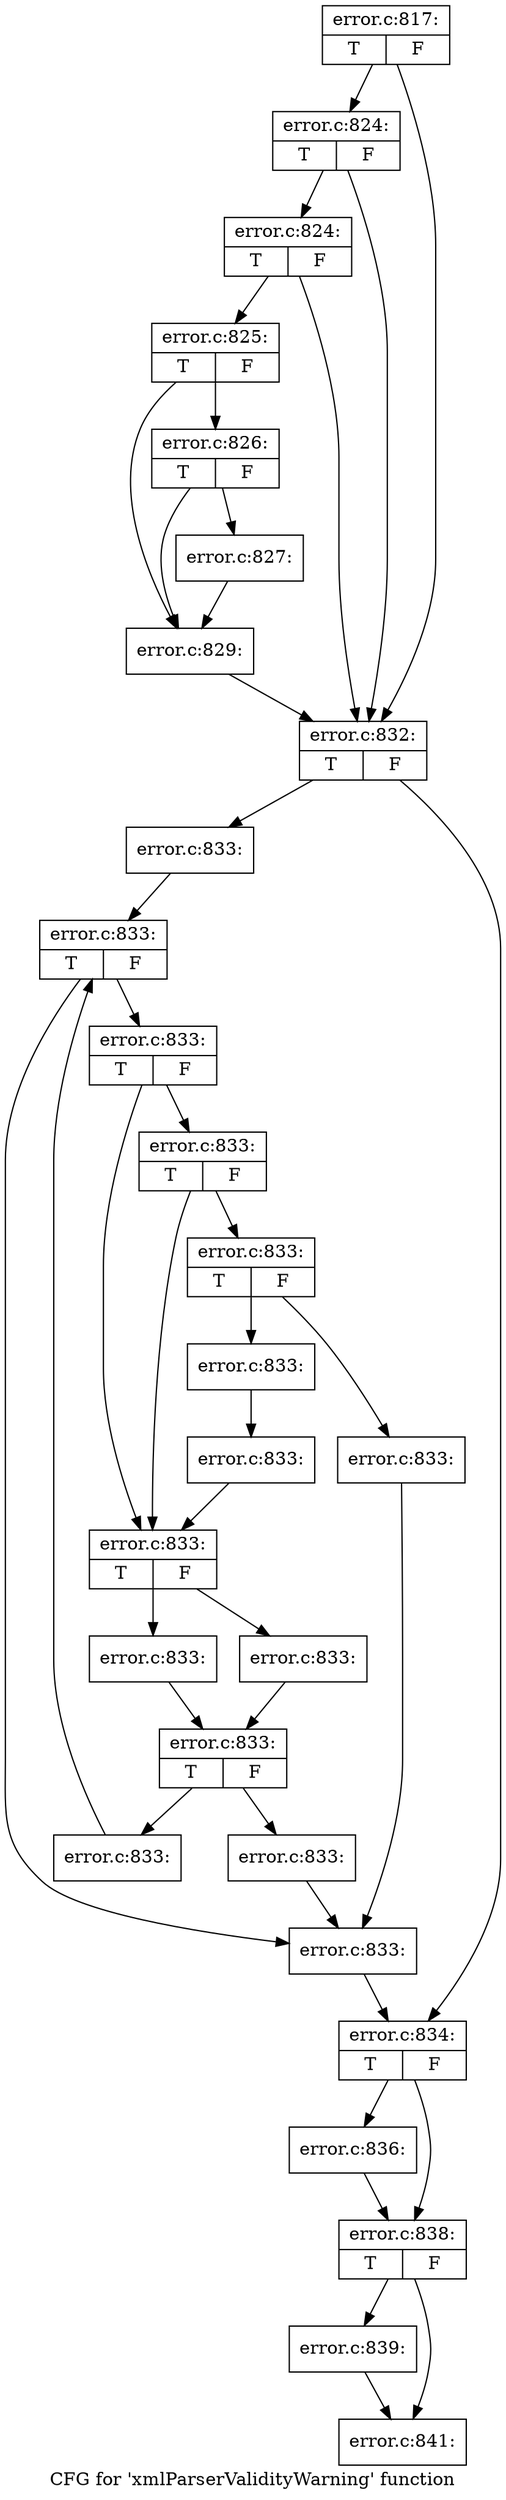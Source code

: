 digraph "CFG for 'xmlParserValidityWarning' function" {
	label="CFG for 'xmlParserValidityWarning' function";

	Node0x45f1590 [shape=record,label="{error.c:817:|{<s0>T|<s1>F}}"];
	Node0x45f1590 -> Node0x4600ac0;
	Node0x45f1590 -> Node0x46009f0;
	Node0x4600ac0 [shape=record,label="{error.c:824:|{<s0>T|<s1>F}}"];
	Node0x4600ac0 -> Node0x4600a40;
	Node0x4600ac0 -> Node0x46009f0;
	Node0x4600a40 [shape=record,label="{error.c:824:|{<s0>T|<s1>F}}"];
	Node0x4600a40 -> Node0x46009a0;
	Node0x4600a40 -> Node0x46009f0;
	Node0x46009a0 [shape=record,label="{error.c:825:|{<s0>T|<s1>F}}"];
	Node0x46009a0 -> Node0x46018b0;
	Node0x46009a0 -> Node0x4601860;
	Node0x46018b0 [shape=record,label="{error.c:826:|{<s0>T|<s1>F}}"];
	Node0x46018b0 -> Node0x4601810;
	Node0x46018b0 -> Node0x4601860;
	Node0x4601810 [shape=record,label="{error.c:827:}"];
	Node0x4601810 -> Node0x4601860;
	Node0x4601860 [shape=record,label="{error.c:829:}"];
	Node0x4601860 -> Node0x46009f0;
	Node0x46009f0 [shape=record,label="{error.c:832:|{<s0>T|<s1>F}}"];
	Node0x46009f0 -> Node0x4603fd0;
	Node0x46009f0 -> Node0x4604020;
	Node0x4603fd0 [shape=record,label="{error.c:833:}"];
	Node0x4603fd0 -> Node0x4604330;
	Node0x4604330 [shape=record,label="{error.c:833:|{<s0>T|<s1>F}}"];
	Node0x4604330 -> Node0x46045d0;
	Node0x4604330 -> Node0x46044c0;
	Node0x46045d0 [shape=record,label="{error.c:833:|{<s0>T|<s1>F}}"];
	Node0x46045d0 -> Node0x4604de0;
	Node0x46045d0 -> Node0x4604d90;
	Node0x4604de0 [shape=record,label="{error.c:833:|{<s0>T|<s1>F}}"];
	Node0x4604de0 -> Node0x4604d40;
	Node0x4604de0 -> Node0x4604d90;
	Node0x4604d40 [shape=record,label="{error.c:833:|{<s0>T|<s1>F}}"];
	Node0x4604d40 -> Node0x4605280;
	Node0x4604d40 -> Node0x4605320;
	Node0x4605280 [shape=record,label="{error.c:833:}"];
	Node0x4605280 -> Node0x46044c0;
	Node0x4605320 [shape=record,label="{error.c:833:}"];
	Node0x4605320 -> Node0x46052d0;
	Node0x46052d0 [shape=record,label="{error.c:833:}"];
	Node0x46052d0 -> Node0x4604d90;
	Node0x4604d90 [shape=record,label="{error.c:833:|{<s0>T|<s1>F}}"];
	Node0x4604d90 -> Node0x4605830;
	Node0x4604d90 -> Node0x46058d0;
	Node0x4605830 [shape=record,label="{error.c:833:}"];
	Node0x4605830 -> Node0x4605880;
	Node0x46058d0 [shape=record,label="{error.c:833:}"];
	Node0x46058d0 -> Node0x4605880;
	Node0x4605880 [shape=record,label="{error.c:833:|{<s0>T|<s1>F}}"];
	Node0x4605880 -> Node0x4605f60;
	Node0x4605880 -> Node0x4605fb0;
	Node0x4605f60 [shape=record,label="{error.c:833:}"];
	Node0x4605f60 -> Node0x46044c0;
	Node0x4605fb0 [shape=record,label="{error.c:833:}"];
	Node0x4605fb0 -> Node0x4604330;
	Node0x46044c0 [shape=record,label="{error.c:833:}"];
	Node0x46044c0 -> Node0x4604020;
	Node0x4604020 [shape=record,label="{error.c:834:|{<s0>T|<s1>F}}"];
	Node0x4604020 -> Node0x4606a70;
	Node0x4604020 -> Node0x4606ac0;
	Node0x4606a70 [shape=record,label="{error.c:836:}"];
	Node0x4606a70 -> Node0x4606ac0;
	Node0x4606ac0 [shape=record,label="{error.c:838:|{<s0>T|<s1>F}}"];
	Node0x4606ac0 -> Node0x4606ff0;
	Node0x4606ac0 -> Node0x4607040;
	Node0x4606ff0 [shape=record,label="{error.c:839:}"];
	Node0x4606ff0 -> Node0x4607040;
	Node0x4607040 [shape=record,label="{error.c:841:}"];
}

